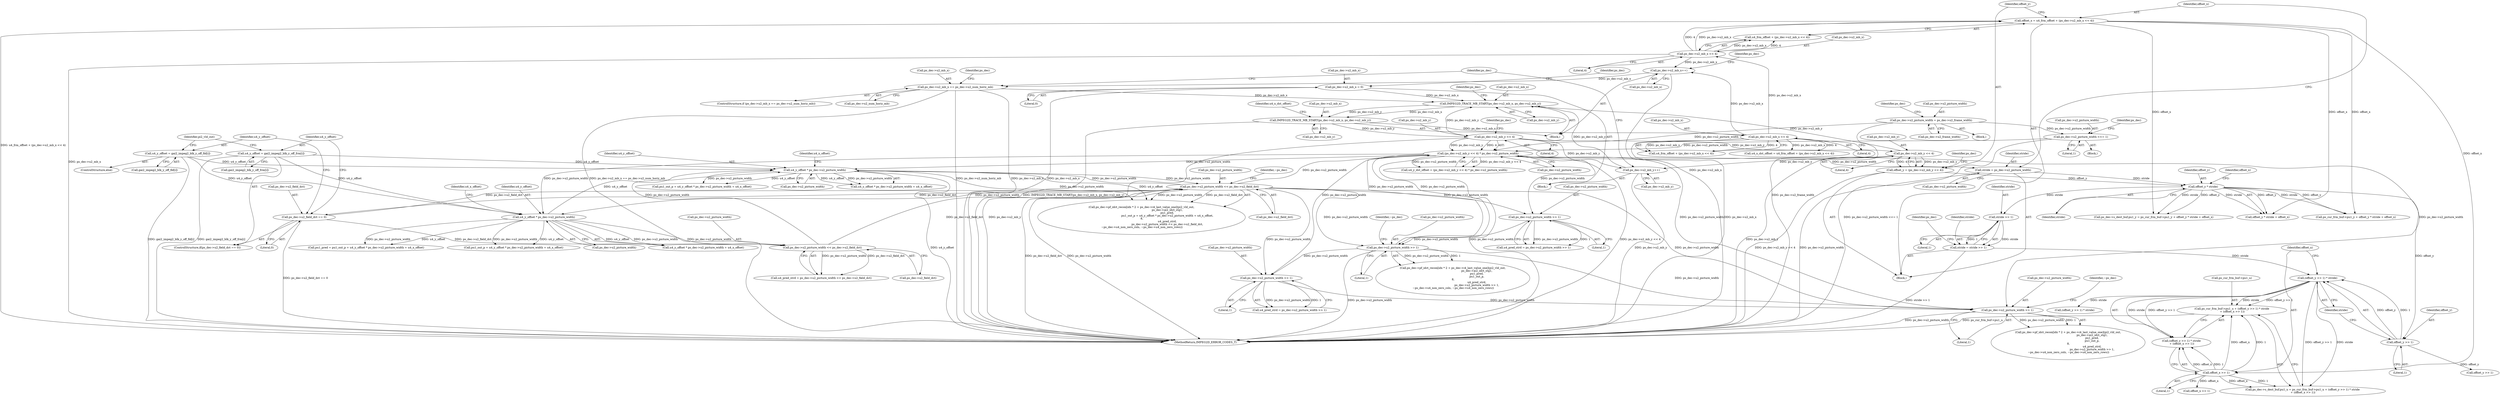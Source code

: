 digraph "0_Android_58a6822d7140137ce957c6d2fc20bae1374186c1@pointer" {
"1000339" [label="(Call,ps_cur_frm_buf->pu1_u + (offset_y >> 1) * stride\n + (offset_x >> 1))"];
"1000344" [label="(Call,(offset_y >> 1) * stride)"];
"1000345" [label="(Call,offset_y >> 1)"];
"1000324" [label="(Call,offset_y * stride)"];
"1000306" [label="(Call,offset_y = (ps_dec->u2_mb_y << 4))"];
"1000308" [label="(Call,ps_dec->u2_mb_y << 4)"];
"1000234" [label="(Call,ps_dec->u2_mb_y << 4)"];
"1000215" [label="(Call,IMPEG2D_TRACE_MB_START(ps_dec->u2_mb_x, ps_dec->u2_mb_y))"];
"1000197" [label="(Call,IMPEG2D_TRACE_MB_START(ps_dec->u2_mb_x, ps_dec->u2_mb_y))"];
"1000808" [label="(Call,ps_dec->u2_mb_x = 0)"];
"1000800" [label="(Call,ps_dec->u2_mb_x == ps_dec->u2_num_horiz_mb)"];
"1000779" [label="(Call,ps_dec->u2_mb_x++)"];
"1000226" [label="(Call,ps_dec->u2_mb_x << 4)"];
"1000301" [label="(Call,ps_dec->u2_mb_x << 4)"];
"1000813" [label="(Call,ps_dec->u2_mb_y++)"];
"1000292" [label="(Call,stride = ps_dec->u2_picture_width)"];
"1000233" [label="(Call,(ps_dec->u2_mb_y << 4) * ps_dec->u2_picture_width)"];
"1000645" [label="(Call,ps_dec->u2_picture_width >> 1)"];
"1000621" [label="(Call,ps_dec->u2_picture_width >> 1)"];
"1000523" [label="(Call,ps_dec->u2_picture_width << ps_dec->u2_field_dct)"];
"1000515" [label="(Call,u4_y_offset * ps_dec->u2_picture_width)"];
"1000437" [label="(Call,u4_y_offset = gai2_impeg2_blk_y_off_fld[i])"];
"1000431" [label="(Call,u4_y_offset = gai2_impeg2_blk_y_off_frm[i])"];
"1000481" [label="(Call,u4_y_offset * ps_dec->u2_picture_width)"];
"1000489" [label="(Call,ps_dec->u2_picture_width << ps_dec->u2_field_dct)"];
"1000426" [label="(Call,ps_dec->u2_field_dct == 0)"];
"1000165" [label="(Call,ps_dec->u2_picture_width <<= 1)"];
"1000151" [label="(Call,ps_dec->u2_picture_width = ps_dec->u2_frame_width)"];
"1000759" [label="(Call,ps_dec->u2_picture_width >> 1)"];
"1000735" [label="(Call,ps_dec->u2_picture_width >> 1)"];
"1000328" [label="(Call,stride = stride >> 1)"];
"1000330" [label="(Call,stride >> 1)"];
"1000349" [label="(Call,offset_x >> 1)"];
"1000297" [label="(Call,offset_x = u4_frm_offset + (ps_dec->u2_mb_x << 4))"];
"1000219" [label="(Call,ps_dec->u2_mb_y)"];
"1000799" [label="(ControlStructure,if (ps_dec->u2_mb_x == ps_dec->u2_num_horiz_mb))"];
"1000487" [label="(Call,u4_pred_strd = ps_dec->u2_picture_width << ps_dec->u2_field_dct)"];
"1000481" [label="(Call,u4_y_offset * ps_dec->u2_picture_width)"];
"1000336" [label="(Identifier,ps_dec)"];
"1000520" [label="(Identifier,u4_x_offset)"];
"1000293" [label="(Identifier,stride)"];
"1000339" [label="(Call,ps_cur_frm_buf->pu1_u + (offset_y >> 1) * stride\n + (offset_x >> 1))"];
"1000216" [label="(Call,ps_dec->u2_mb_x)"];
"1000325" [label="(Identifier,offset_y)"];
"1000436" [label="(ControlStructure,else)"];
"1000524" [label="(Call,ps_dec->u2_picture_width)"];
"1000298" [label="(Identifier,offset_x)"];
"1000646" [label="(Call,ps_dec->u2_picture_width)"];
"1000333" [label="(Call,ps_dec->s_dest_buf.pu1_u = ps_cur_frm_buf->pu1_u + (offset_y >> 1) * stride\n + (offset_x >> 1))"];
"1000527" [label="(Call,ps_dec->u2_field_dct)"];
"1000224" [label="(Call,u4_frm_offset + (ps_dec->u2_mb_x << 4))"];
"1000201" [label="(Call,ps_dec->u2_mb_y)"];
"1000431" [label="(Call,u4_y_offset = gai2_impeg2_blk_y_off_frm[i])"];
"1000324" [label="(Call,offset_y * stride)"];
"1000739" [label="(Literal,1)"];
"1000427" [label="(Call,ps_dec->u2_field_dct)"];
"1000514" [label="(Call,u4_y_offset * ps_dec->u2_picture_width + u4_x_offset)"];
"1000155" [label="(Call,ps_dec->u2_frame_width)"];
"1000346" [label="(Identifier,offset_y)"];
"1000814" [label="(Call,ps_dec->u2_mb_y)"];
"1000645" [label="(Call,ps_dec->u2_picture_width >> 1)"];
"1000302" [label="(Call,ps_dec->u2_mb_x)"];
"1000332" [label="(Literal,1)"];
"1000231" [label="(Call,u4_y_dst_offset = (ps_dec->u2_mb_y << 4) * ps_dec->u2_picture_width)"];
"1000820" [label="(Identifier,ps_dec)"];
"1000493" [label="(Call,ps_dec->u2_field_dct)"];
"1000343" [label="(Call,(offset_y >> 1) * stride\n + (offset_x >> 1))"];
"1000787" [label="(Identifier,ps_dec)"];
"1000483" [label="(Call,ps_dec->u2_picture_width)"];
"1000257" [label="(Block,)"];
"1000331" [label="(Identifier,stride)"];
"1000489" [label="(Call,ps_dec->u2_picture_width << ps_dec->u2_field_dct)"];
"1000151" [label="(Call,ps_dec->u2_picture_width = ps_dec->u2_frame_width)"];
"1000306" [label="(Call,offset_y = (ps_dec->u2_mb_y << 4))"];
"1000297" [label="(Call,offset_x = u4_frm_offset + (ps_dec->u2_mb_x << 4))"];
"1000801" [label="(Call,ps_dec->u2_mb_x)"];
"1000760" [label="(Call,ps_dec->u2_picture_width)"];
"1000169" [label="(Literal,1)"];
"1000294" [label="(Call,ps_dec->u2_picture_width)"];
"1000432" [label="(Identifier,u4_y_offset)"];
"1000813" [label="(Call,ps_dec->u2_mb_y++)"];
"1000235" [label="(Call,ps_dec->u2_mb_y)"];
"1000368" [label="(Call,offset_x >> 1)"];
"1000345" [label="(Call,offset_y >> 1)"];
"1000515" [label="(Call,u4_y_offset * ps_dec->u2_picture_width)"];
"1000312" [label="(Literal,4)"];
"1000480" [label="(Call,u4_y_offset * ps_dec->u2_picture_width + u4_x_offset)"];
"1000173" [label="(Identifier,ps_dec)"];
"1000226" [label="(Call,ps_dec->u2_mb_x << 4)"];
"1000807" [label="(Block,)"];
"1000301" [label="(Call,ps_dec->u2_mb_x << 4)"];
"1000808" [label="(Call,ps_dec->u2_mb_x = 0)"];
"1000486" [label="(Identifier,u4_x_offset)"];
"1000166" [label="(Call,ps_dec->u2_picture_width)"];
"1000299" [label="(Call,u4_frm_offset + (ps_dec->u2_mb_x << 4))"];
"1000812" [label="(Literal,0)"];
"1000351" [label="(Literal,1)"];
"1000197" [label="(Call,IMPEG2D_TRACE_MB_START(ps_dec->u2_mb_x, ps_dec->u2_mb_y))"];
"1000476" [label="(Call,pu1_pred = pu1_out_p + u4_y_offset * ps_dec->u2_picture_width + u4_x_offset)"];
"1000649" [label="(Literal,1)"];
"1000305" [label="(Literal,4)"];
"1000439" [label="(Call,gai2_impeg2_blk_y_off_fld[i])"];
"1000350" [label="(Identifier,offset_x)"];
"1000183" [label="(Block,)"];
"1000512" [label="(Call,pu1_out_p + u4_y_offset * ps_dec->u2_picture_width + u4_x_offset)"];
"1000426" [label="(Call,ps_dec->u2_field_dct == 0)"];
"1000165" [label="(Call,ps_dec->u2_picture_width <<= 1)"];
"1000323" [label="(Call,offset_y * stride + offset_x)"];
"1000307" [label="(Identifier,offset_y)"];
"1000815" [label="(Identifier,ps_dec)"];
"1000328" [label="(Call,stride = stride >> 1)"];
"1000759" [label="(Call,ps_dec->u2_picture_width >> 1)"];
"1000363" [label="(Call,(offset_y >> 1) * stride)"];
"1000326" [label="(Identifier,stride)"];
"1000809" [label="(Call,ps_dec->u2_mb_x)"];
"1000313" [label="(Call,ps_dec->s_dest_buf.pu1_y = ps_cur_frm_buf->pu1_y + offset_y * stride + offset_x)"];
"1000735" [label="(Call,ps_dec->u2_picture_width >> 1)"];
"1000240" [label="(Identifier,ps_dec)"];
"1000292" [label="(Call,stride = ps_dec->u2_picture_width)"];
"1000804" [label="(Call,ps_dec->u2_num_horiz_mb)"];
"1000215" [label="(Call,IMPEG2D_TRACE_MB_START(ps_dec->u2_mb_x, ps_dec->u2_mb_y))"];
"1000736" [label="(Call,ps_dec->u2_picture_width)"];
"1000517" [label="(Call,ps_dec->u2_picture_width)"];
"1000308" [label="(Call,ps_dec->u2_mb_y << 4)"];
"1000222" [label="(Call,u4_x_dst_offset = u4_frm_offset + (ps_dec->u2_mb_x << 4))"];
"1000340" [label="(Call,ps_cur_frm_buf->pu1_u)"];
"1000750" [label="(Call,ps_dec->pf_idct_recon[idx * 2 + ps_dec->i4_last_value_one](pi2_vld_out,\n                                                        ps_dec->ai2_idct_stg1,\n                                                        pu1_pred,\n                                                        pu1_out_p,\n 8,\n                                                        u4_pred_strd,\n                                                        ps_dec->u2_picture_width >> 1,\n ~ps_dec->u4_non_zero_cols, ~ps_dec->u4_non_zero_rows))"];
"1000430" [label="(Literal,0)"];
"1000227" [label="(Call,ps_dec->u2_mb_x)"];
"1000506" [label="(Call,ps_dec->pf_idct_recon[idx * 2 + ps_dec->i4_last_value_one](pi2_vld_out,\n                                                            ps_dec->ai2_idct_stg1,\n                                                            pu1_pred,\n                                                            pu1_out_p + u4_y_offset * ps_dec->u2_picture_width + u4_x_offset,\n 8,\n                                                            u4_pred_strd,\n                                                            ps_dec->u2_picture_width << ps_dec->u2_field_dct,\n ~ps_dec->u4_non_zero_cols, ~ps_dec->u4_non_zero_rows))"];
"1000344" [label="(Call,(offset_y >> 1) * stride)"];
"1000327" [label="(Identifier,offset_x)"];
"1000319" [label="(Call,ps_cur_frm_buf->pu1_y + offset_y * stride + offset_x)"];
"1000425" [label="(ControlStructure,if(ps_dec->u2_field_dct == 0))"];
"1000152" [label="(Call,ps_dec->u2_picture_width)"];
"1000348" [label="(Identifier,stride)"];
"1000164" [label="(Block,)"];
"1000833" [label="(MethodReturn,IMPEG2D_ERROR_CODES_T)"];
"1000765" [label="(Identifier,~ps_dec)"];
"1000733" [label="(Call,u4_pred_strd = ps_dec->u2_picture_width >> 1)"];
"1000239" [label="(Call,ps_dec->u2_picture_width)"];
"1000651" [label="(Identifier,~ps_dec)"];
"1000622" [label="(Call,ps_dec->u2_picture_width)"];
"1000316" [label="(Identifier,ps_dec)"];
"1000347" [label="(Literal,1)"];
"1000443" [label="(Identifier,pi2_vld_out)"];
"1000438" [label="(Identifier,u4_y_offset)"];
"1000478" [label="(Call,pu1_out_p + u4_y_offset * ps_dec->u2_picture_width + u4_x_offset)"];
"1000482" [label="(Identifier,u4_y_offset)"];
"1000161" [label="(Identifier,ps_dec)"];
"1000207" [label="(Identifier,ps_dec)"];
"1000516" [label="(Identifier,u4_y_offset)"];
"1000636" [label="(Call,ps_dec->pf_idct_recon[idx * 2 + ps_dec->i4_last_value_one](pi2_vld_out,\n                                                        ps_dec->ai2_idct_stg1,\n                                                        pu1_pred,\n                                                        pu1_out_p,\n 8,\n                                                        u4_pred_strd,\n                                                        ps_dec->u2_picture_width >> 1,\n ~ps_dec->u4_non_zero_cols, ~ps_dec->u4_non_zero_rows))"];
"1000531" [label="(Identifier,~ps_dec)"];
"1000349" [label="(Call,offset_x >> 1)"];
"1000106" [label="(Block,)"];
"1000619" [label="(Call,u4_pred_strd = ps_dec->u2_picture_width >> 1)"];
"1000437" [label="(Call,u4_y_offset = gai2_impeg2_blk_y_off_fld[i])"];
"1000800" [label="(Call,ps_dec->u2_mb_x == ps_dec->u2_num_horiz_mb)"];
"1000230" [label="(Literal,4)"];
"1000364" [label="(Call,offset_y >> 1)"];
"1000810" [label="(Identifier,ps_dec)"];
"1000780" [label="(Call,ps_dec->u2_mb_x)"];
"1000433" [label="(Call,gai2_impeg2_blk_y_off_frm[i])"];
"1000779" [label="(Call,ps_dec->u2_mb_x++)"];
"1000763" [label="(Literal,1)"];
"1000198" [label="(Call,ps_dec->u2_mb_x)"];
"1000233" [label="(Call,(ps_dec->u2_mb_y << 4) * ps_dec->u2_picture_width)"];
"1000621" [label="(Call,ps_dec->u2_picture_width >> 1)"];
"1000523" [label="(Call,ps_dec->u2_picture_width << ps_dec->u2_field_dct)"];
"1000490" [label="(Call,ps_dec->u2_picture_width)"];
"1000223" [label="(Identifier,u4_x_dst_offset)"];
"1000329" [label="(Identifier,stride)"];
"1000330" [label="(Call,stride >> 1)"];
"1000238" [label="(Literal,4)"];
"1000625" [label="(Literal,1)"];
"1000234" [label="(Call,ps_dec->u2_mb_y << 4)"];
"1000309" [label="(Call,ps_dec->u2_mb_y)"];
"1000339" -> "1000333"  [label="AST: "];
"1000339" -> "1000343"  [label="CFG: "];
"1000340" -> "1000339"  [label="AST: "];
"1000343" -> "1000339"  [label="AST: "];
"1000333" -> "1000339"  [label="CFG: "];
"1000339" -> "1000833"  [label="DDG: ps_cur_frm_buf->pu1_u"];
"1000344" -> "1000339"  [label="DDG: offset_y >> 1"];
"1000344" -> "1000339"  [label="DDG: stride"];
"1000349" -> "1000339"  [label="DDG: offset_x"];
"1000349" -> "1000339"  [label="DDG: 1"];
"1000344" -> "1000343"  [label="AST: "];
"1000344" -> "1000348"  [label="CFG: "];
"1000345" -> "1000344"  [label="AST: "];
"1000348" -> "1000344"  [label="AST: "];
"1000350" -> "1000344"  [label="CFG: "];
"1000344" -> "1000333"  [label="DDG: offset_y >> 1"];
"1000344" -> "1000333"  [label="DDG: stride"];
"1000344" -> "1000343"  [label="DDG: offset_y >> 1"];
"1000344" -> "1000343"  [label="DDG: stride"];
"1000345" -> "1000344"  [label="DDG: offset_y"];
"1000345" -> "1000344"  [label="DDG: 1"];
"1000328" -> "1000344"  [label="DDG: stride"];
"1000344" -> "1000363"  [label="DDG: stride"];
"1000345" -> "1000347"  [label="CFG: "];
"1000346" -> "1000345"  [label="AST: "];
"1000347" -> "1000345"  [label="AST: "];
"1000348" -> "1000345"  [label="CFG: "];
"1000324" -> "1000345"  [label="DDG: offset_y"];
"1000345" -> "1000364"  [label="DDG: offset_y"];
"1000324" -> "1000323"  [label="AST: "];
"1000324" -> "1000326"  [label="CFG: "];
"1000325" -> "1000324"  [label="AST: "];
"1000326" -> "1000324"  [label="AST: "];
"1000327" -> "1000324"  [label="CFG: "];
"1000324" -> "1000313"  [label="DDG: offset_y"];
"1000324" -> "1000313"  [label="DDG: stride"];
"1000324" -> "1000319"  [label="DDG: offset_y"];
"1000324" -> "1000319"  [label="DDG: stride"];
"1000324" -> "1000323"  [label="DDG: offset_y"];
"1000324" -> "1000323"  [label="DDG: stride"];
"1000306" -> "1000324"  [label="DDG: offset_y"];
"1000292" -> "1000324"  [label="DDG: stride"];
"1000324" -> "1000330"  [label="DDG: stride"];
"1000306" -> "1000257"  [label="AST: "];
"1000306" -> "1000308"  [label="CFG: "];
"1000307" -> "1000306"  [label="AST: "];
"1000308" -> "1000306"  [label="AST: "];
"1000316" -> "1000306"  [label="CFG: "];
"1000306" -> "1000833"  [label="DDG: ps_dec->u2_mb_y << 4"];
"1000308" -> "1000306"  [label="DDG: ps_dec->u2_mb_y"];
"1000308" -> "1000306"  [label="DDG: 4"];
"1000308" -> "1000312"  [label="CFG: "];
"1000309" -> "1000308"  [label="AST: "];
"1000312" -> "1000308"  [label="AST: "];
"1000308" -> "1000833"  [label="DDG: ps_dec->u2_mb_y"];
"1000308" -> "1000197"  [label="DDG: ps_dec->u2_mb_y"];
"1000234" -> "1000308"  [label="DDG: ps_dec->u2_mb_y"];
"1000308" -> "1000813"  [label="DDG: ps_dec->u2_mb_y"];
"1000234" -> "1000233"  [label="AST: "];
"1000234" -> "1000238"  [label="CFG: "];
"1000235" -> "1000234"  [label="AST: "];
"1000238" -> "1000234"  [label="AST: "];
"1000240" -> "1000234"  [label="CFG: "];
"1000234" -> "1000833"  [label="DDG: ps_dec->u2_mb_y"];
"1000234" -> "1000197"  [label="DDG: ps_dec->u2_mb_y"];
"1000234" -> "1000233"  [label="DDG: ps_dec->u2_mb_y"];
"1000234" -> "1000233"  [label="DDG: 4"];
"1000215" -> "1000234"  [label="DDG: ps_dec->u2_mb_y"];
"1000234" -> "1000813"  [label="DDG: ps_dec->u2_mb_y"];
"1000215" -> "1000183"  [label="AST: "];
"1000215" -> "1000219"  [label="CFG: "];
"1000216" -> "1000215"  [label="AST: "];
"1000219" -> "1000215"  [label="AST: "];
"1000223" -> "1000215"  [label="CFG: "];
"1000215" -> "1000833"  [label="DDG: IMPEG2D_TRACE_MB_START(ps_dec->u2_mb_x, ps_dec->u2_mb_y)"];
"1000197" -> "1000215"  [label="DDG: ps_dec->u2_mb_x"];
"1000197" -> "1000215"  [label="DDG: ps_dec->u2_mb_y"];
"1000215" -> "1000226"  [label="DDG: ps_dec->u2_mb_x"];
"1000197" -> "1000183"  [label="AST: "];
"1000197" -> "1000201"  [label="CFG: "];
"1000198" -> "1000197"  [label="AST: "];
"1000201" -> "1000197"  [label="AST: "];
"1000207" -> "1000197"  [label="CFG: "];
"1000808" -> "1000197"  [label="DDG: ps_dec->u2_mb_x"];
"1000800" -> "1000197"  [label="DDG: ps_dec->u2_mb_x"];
"1000813" -> "1000197"  [label="DDG: ps_dec->u2_mb_y"];
"1000808" -> "1000807"  [label="AST: "];
"1000808" -> "1000812"  [label="CFG: "];
"1000809" -> "1000808"  [label="AST: "];
"1000812" -> "1000808"  [label="AST: "];
"1000815" -> "1000808"  [label="CFG: "];
"1000808" -> "1000833"  [label="DDG: ps_dec->u2_mb_x"];
"1000800" -> "1000799"  [label="AST: "];
"1000800" -> "1000804"  [label="CFG: "];
"1000801" -> "1000800"  [label="AST: "];
"1000804" -> "1000800"  [label="AST: "];
"1000820" -> "1000800"  [label="CFG: "];
"1000810" -> "1000800"  [label="CFG: "];
"1000800" -> "1000833"  [label="DDG: ps_dec->u2_mb_x == ps_dec->u2_num_horiz_mb"];
"1000800" -> "1000833"  [label="DDG: ps_dec->u2_num_horiz_mb"];
"1000800" -> "1000833"  [label="DDG: ps_dec->u2_mb_x"];
"1000779" -> "1000800"  [label="DDG: ps_dec->u2_mb_x"];
"1000779" -> "1000183"  [label="AST: "];
"1000779" -> "1000780"  [label="CFG: "];
"1000780" -> "1000779"  [label="AST: "];
"1000787" -> "1000779"  [label="CFG: "];
"1000779" -> "1000833"  [label="DDG: ps_dec->u2_mb_x"];
"1000226" -> "1000779"  [label="DDG: ps_dec->u2_mb_x"];
"1000301" -> "1000779"  [label="DDG: ps_dec->u2_mb_x"];
"1000226" -> "1000224"  [label="AST: "];
"1000226" -> "1000230"  [label="CFG: "];
"1000227" -> "1000226"  [label="AST: "];
"1000230" -> "1000226"  [label="AST: "];
"1000224" -> "1000226"  [label="CFG: "];
"1000226" -> "1000833"  [label="DDG: ps_dec->u2_mb_x"];
"1000226" -> "1000222"  [label="DDG: ps_dec->u2_mb_x"];
"1000226" -> "1000222"  [label="DDG: 4"];
"1000226" -> "1000224"  [label="DDG: ps_dec->u2_mb_x"];
"1000226" -> "1000224"  [label="DDG: 4"];
"1000226" -> "1000301"  [label="DDG: ps_dec->u2_mb_x"];
"1000301" -> "1000299"  [label="AST: "];
"1000301" -> "1000305"  [label="CFG: "];
"1000302" -> "1000301"  [label="AST: "];
"1000305" -> "1000301"  [label="AST: "];
"1000299" -> "1000301"  [label="CFG: "];
"1000301" -> "1000833"  [label="DDG: ps_dec->u2_mb_x"];
"1000301" -> "1000297"  [label="DDG: ps_dec->u2_mb_x"];
"1000301" -> "1000297"  [label="DDG: 4"];
"1000301" -> "1000299"  [label="DDG: ps_dec->u2_mb_x"];
"1000301" -> "1000299"  [label="DDG: 4"];
"1000813" -> "1000807"  [label="AST: "];
"1000813" -> "1000814"  [label="CFG: "];
"1000814" -> "1000813"  [label="AST: "];
"1000820" -> "1000813"  [label="CFG: "];
"1000813" -> "1000833"  [label="DDG: ps_dec->u2_mb_y"];
"1000292" -> "1000257"  [label="AST: "];
"1000292" -> "1000294"  [label="CFG: "];
"1000293" -> "1000292"  [label="AST: "];
"1000294" -> "1000292"  [label="AST: "];
"1000298" -> "1000292"  [label="CFG: "];
"1000292" -> "1000833"  [label="DDG: ps_dec->u2_picture_width"];
"1000233" -> "1000292"  [label="DDG: ps_dec->u2_picture_width"];
"1000233" -> "1000231"  [label="AST: "];
"1000233" -> "1000239"  [label="CFG: "];
"1000239" -> "1000233"  [label="AST: "];
"1000231" -> "1000233"  [label="CFG: "];
"1000233" -> "1000833"  [label="DDG: ps_dec->u2_picture_width"];
"1000233" -> "1000833"  [label="DDG: ps_dec->u2_mb_y << 4"];
"1000233" -> "1000231"  [label="DDG: ps_dec->u2_mb_y << 4"];
"1000233" -> "1000231"  [label="DDG: ps_dec->u2_picture_width"];
"1000645" -> "1000233"  [label="DDG: ps_dec->u2_picture_width"];
"1000523" -> "1000233"  [label="DDG: ps_dec->u2_picture_width"];
"1000165" -> "1000233"  [label="DDG: ps_dec->u2_picture_width"];
"1000151" -> "1000233"  [label="DDG: ps_dec->u2_picture_width"];
"1000759" -> "1000233"  [label="DDG: ps_dec->u2_picture_width"];
"1000233" -> "1000481"  [label="DDG: ps_dec->u2_picture_width"];
"1000233" -> "1000515"  [label="DDG: ps_dec->u2_picture_width"];
"1000233" -> "1000621"  [label="DDG: ps_dec->u2_picture_width"];
"1000233" -> "1000645"  [label="DDG: ps_dec->u2_picture_width"];
"1000233" -> "1000735"  [label="DDG: ps_dec->u2_picture_width"];
"1000233" -> "1000759"  [label="DDG: ps_dec->u2_picture_width"];
"1000645" -> "1000636"  [label="AST: "];
"1000645" -> "1000649"  [label="CFG: "];
"1000646" -> "1000645"  [label="AST: "];
"1000649" -> "1000645"  [label="AST: "];
"1000651" -> "1000645"  [label="CFG: "];
"1000645" -> "1000833"  [label="DDG: ps_dec->u2_picture_width"];
"1000645" -> "1000636"  [label="DDG: ps_dec->u2_picture_width"];
"1000645" -> "1000636"  [label="DDG: 1"];
"1000621" -> "1000645"  [label="DDG: ps_dec->u2_picture_width"];
"1000523" -> "1000645"  [label="DDG: ps_dec->u2_picture_width"];
"1000645" -> "1000735"  [label="DDG: ps_dec->u2_picture_width"];
"1000645" -> "1000759"  [label="DDG: ps_dec->u2_picture_width"];
"1000621" -> "1000619"  [label="AST: "];
"1000621" -> "1000625"  [label="CFG: "];
"1000622" -> "1000621"  [label="AST: "];
"1000625" -> "1000621"  [label="AST: "];
"1000619" -> "1000621"  [label="CFG: "];
"1000621" -> "1000619"  [label="DDG: ps_dec->u2_picture_width"];
"1000621" -> "1000619"  [label="DDG: 1"];
"1000523" -> "1000621"  [label="DDG: ps_dec->u2_picture_width"];
"1000523" -> "1000506"  [label="AST: "];
"1000523" -> "1000527"  [label="CFG: "];
"1000524" -> "1000523"  [label="AST: "];
"1000527" -> "1000523"  [label="AST: "];
"1000531" -> "1000523"  [label="CFG: "];
"1000523" -> "1000833"  [label="DDG: ps_dec->u2_picture_width"];
"1000523" -> "1000833"  [label="DDG: ps_dec->u2_field_dct"];
"1000523" -> "1000426"  [label="DDG: ps_dec->u2_field_dct"];
"1000523" -> "1000481"  [label="DDG: ps_dec->u2_picture_width"];
"1000523" -> "1000515"  [label="DDG: ps_dec->u2_picture_width"];
"1000523" -> "1000506"  [label="DDG: ps_dec->u2_picture_width"];
"1000523" -> "1000506"  [label="DDG: ps_dec->u2_field_dct"];
"1000515" -> "1000523"  [label="DDG: ps_dec->u2_picture_width"];
"1000426" -> "1000523"  [label="DDG: ps_dec->u2_field_dct"];
"1000489" -> "1000523"  [label="DDG: ps_dec->u2_field_dct"];
"1000523" -> "1000735"  [label="DDG: ps_dec->u2_picture_width"];
"1000523" -> "1000759"  [label="DDG: ps_dec->u2_picture_width"];
"1000515" -> "1000514"  [label="AST: "];
"1000515" -> "1000517"  [label="CFG: "];
"1000516" -> "1000515"  [label="AST: "];
"1000517" -> "1000515"  [label="AST: "];
"1000520" -> "1000515"  [label="CFG: "];
"1000515" -> "1000833"  [label="DDG: u4_y_offset"];
"1000515" -> "1000506"  [label="DDG: u4_y_offset"];
"1000515" -> "1000506"  [label="DDG: ps_dec->u2_picture_width"];
"1000515" -> "1000512"  [label="DDG: u4_y_offset"];
"1000515" -> "1000512"  [label="DDG: ps_dec->u2_picture_width"];
"1000515" -> "1000514"  [label="DDG: u4_y_offset"];
"1000515" -> "1000514"  [label="DDG: ps_dec->u2_picture_width"];
"1000437" -> "1000515"  [label="DDG: u4_y_offset"];
"1000431" -> "1000515"  [label="DDG: u4_y_offset"];
"1000481" -> "1000515"  [label="DDG: u4_y_offset"];
"1000489" -> "1000515"  [label="DDG: ps_dec->u2_picture_width"];
"1000437" -> "1000436"  [label="AST: "];
"1000437" -> "1000439"  [label="CFG: "];
"1000438" -> "1000437"  [label="AST: "];
"1000439" -> "1000437"  [label="AST: "];
"1000443" -> "1000437"  [label="CFG: "];
"1000437" -> "1000833"  [label="DDG: gai2_impeg2_blk_y_off_fld[i]"];
"1000437" -> "1000481"  [label="DDG: u4_y_offset"];
"1000431" -> "1000425"  [label="AST: "];
"1000431" -> "1000433"  [label="CFG: "];
"1000432" -> "1000431"  [label="AST: "];
"1000433" -> "1000431"  [label="AST: "];
"1000443" -> "1000431"  [label="CFG: "];
"1000431" -> "1000833"  [label="DDG: gai2_impeg2_blk_y_off_frm[i]"];
"1000431" -> "1000481"  [label="DDG: u4_y_offset"];
"1000481" -> "1000480"  [label="AST: "];
"1000481" -> "1000483"  [label="CFG: "];
"1000482" -> "1000481"  [label="AST: "];
"1000483" -> "1000481"  [label="AST: "];
"1000486" -> "1000481"  [label="CFG: "];
"1000481" -> "1000476"  [label="DDG: u4_y_offset"];
"1000481" -> "1000476"  [label="DDG: ps_dec->u2_picture_width"];
"1000481" -> "1000478"  [label="DDG: u4_y_offset"];
"1000481" -> "1000478"  [label="DDG: ps_dec->u2_picture_width"];
"1000481" -> "1000480"  [label="DDG: u4_y_offset"];
"1000481" -> "1000480"  [label="DDG: ps_dec->u2_picture_width"];
"1000481" -> "1000489"  [label="DDG: ps_dec->u2_picture_width"];
"1000489" -> "1000487"  [label="AST: "];
"1000489" -> "1000493"  [label="CFG: "];
"1000490" -> "1000489"  [label="AST: "];
"1000493" -> "1000489"  [label="AST: "];
"1000487" -> "1000489"  [label="CFG: "];
"1000489" -> "1000487"  [label="DDG: ps_dec->u2_picture_width"];
"1000489" -> "1000487"  [label="DDG: ps_dec->u2_field_dct"];
"1000426" -> "1000489"  [label="DDG: ps_dec->u2_field_dct"];
"1000426" -> "1000425"  [label="AST: "];
"1000426" -> "1000430"  [label="CFG: "];
"1000427" -> "1000426"  [label="AST: "];
"1000430" -> "1000426"  [label="AST: "];
"1000432" -> "1000426"  [label="CFG: "];
"1000438" -> "1000426"  [label="CFG: "];
"1000426" -> "1000833"  [label="DDG: ps_dec->u2_field_dct == 0"];
"1000165" -> "1000164"  [label="AST: "];
"1000165" -> "1000169"  [label="CFG: "];
"1000166" -> "1000165"  [label="AST: "];
"1000169" -> "1000165"  [label="AST: "];
"1000173" -> "1000165"  [label="CFG: "];
"1000165" -> "1000833"  [label="DDG: ps_dec->u2_picture_width <<= 1"];
"1000151" -> "1000165"  [label="DDG: ps_dec->u2_picture_width"];
"1000151" -> "1000106"  [label="AST: "];
"1000151" -> "1000155"  [label="CFG: "];
"1000152" -> "1000151"  [label="AST: "];
"1000155" -> "1000151"  [label="AST: "];
"1000161" -> "1000151"  [label="CFG: "];
"1000151" -> "1000833"  [label="DDG: ps_dec->u2_frame_width"];
"1000759" -> "1000750"  [label="AST: "];
"1000759" -> "1000763"  [label="CFG: "];
"1000760" -> "1000759"  [label="AST: "];
"1000763" -> "1000759"  [label="AST: "];
"1000765" -> "1000759"  [label="CFG: "];
"1000759" -> "1000833"  [label="DDG: ps_dec->u2_picture_width"];
"1000759" -> "1000750"  [label="DDG: ps_dec->u2_picture_width"];
"1000759" -> "1000750"  [label="DDG: 1"];
"1000735" -> "1000759"  [label="DDG: ps_dec->u2_picture_width"];
"1000735" -> "1000733"  [label="AST: "];
"1000735" -> "1000739"  [label="CFG: "];
"1000736" -> "1000735"  [label="AST: "];
"1000739" -> "1000735"  [label="AST: "];
"1000733" -> "1000735"  [label="CFG: "];
"1000735" -> "1000733"  [label="DDG: ps_dec->u2_picture_width"];
"1000735" -> "1000733"  [label="DDG: 1"];
"1000328" -> "1000257"  [label="AST: "];
"1000328" -> "1000330"  [label="CFG: "];
"1000329" -> "1000328"  [label="AST: "];
"1000330" -> "1000328"  [label="AST: "];
"1000336" -> "1000328"  [label="CFG: "];
"1000328" -> "1000833"  [label="DDG: stride >> 1"];
"1000330" -> "1000328"  [label="DDG: stride"];
"1000330" -> "1000328"  [label="DDG: 1"];
"1000330" -> "1000332"  [label="CFG: "];
"1000331" -> "1000330"  [label="AST: "];
"1000332" -> "1000330"  [label="AST: "];
"1000349" -> "1000343"  [label="AST: "];
"1000349" -> "1000351"  [label="CFG: "];
"1000350" -> "1000349"  [label="AST: "];
"1000351" -> "1000349"  [label="AST: "];
"1000343" -> "1000349"  [label="CFG: "];
"1000349" -> "1000333"  [label="DDG: offset_x"];
"1000349" -> "1000333"  [label="DDG: 1"];
"1000349" -> "1000343"  [label="DDG: offset_x"];
"1000349" -> "1000343"  [label="DDG: 1"];
"1000297" -> "1000349"  [label="DDG: offset_x"];
"1000349" -> "1000368"  [label="DDG: offset_x"];
"1000297" -> "1000257"  [label="AST: "];
"1000297" -> "1000299"  [label="CFG: "];
"1000298" -> "1000297"  [label="AST: "];
"1000299" -> "1000297"  [label="AST: "];
"1000307" -> "1000297"  [label="CFG: "];
"1000297" -> "1000833"  [label="DDG: u4_frm_offset + (ps_dec->u2_mb_x << 4)"];
"1000297" -> "1000313"  [label="DDG: offset_x"];
"1000297" -> "1000319"  [label="DDG: offset_x"];
"1000297" -> "1000323"  [label="DDG: offset_x"];
}
